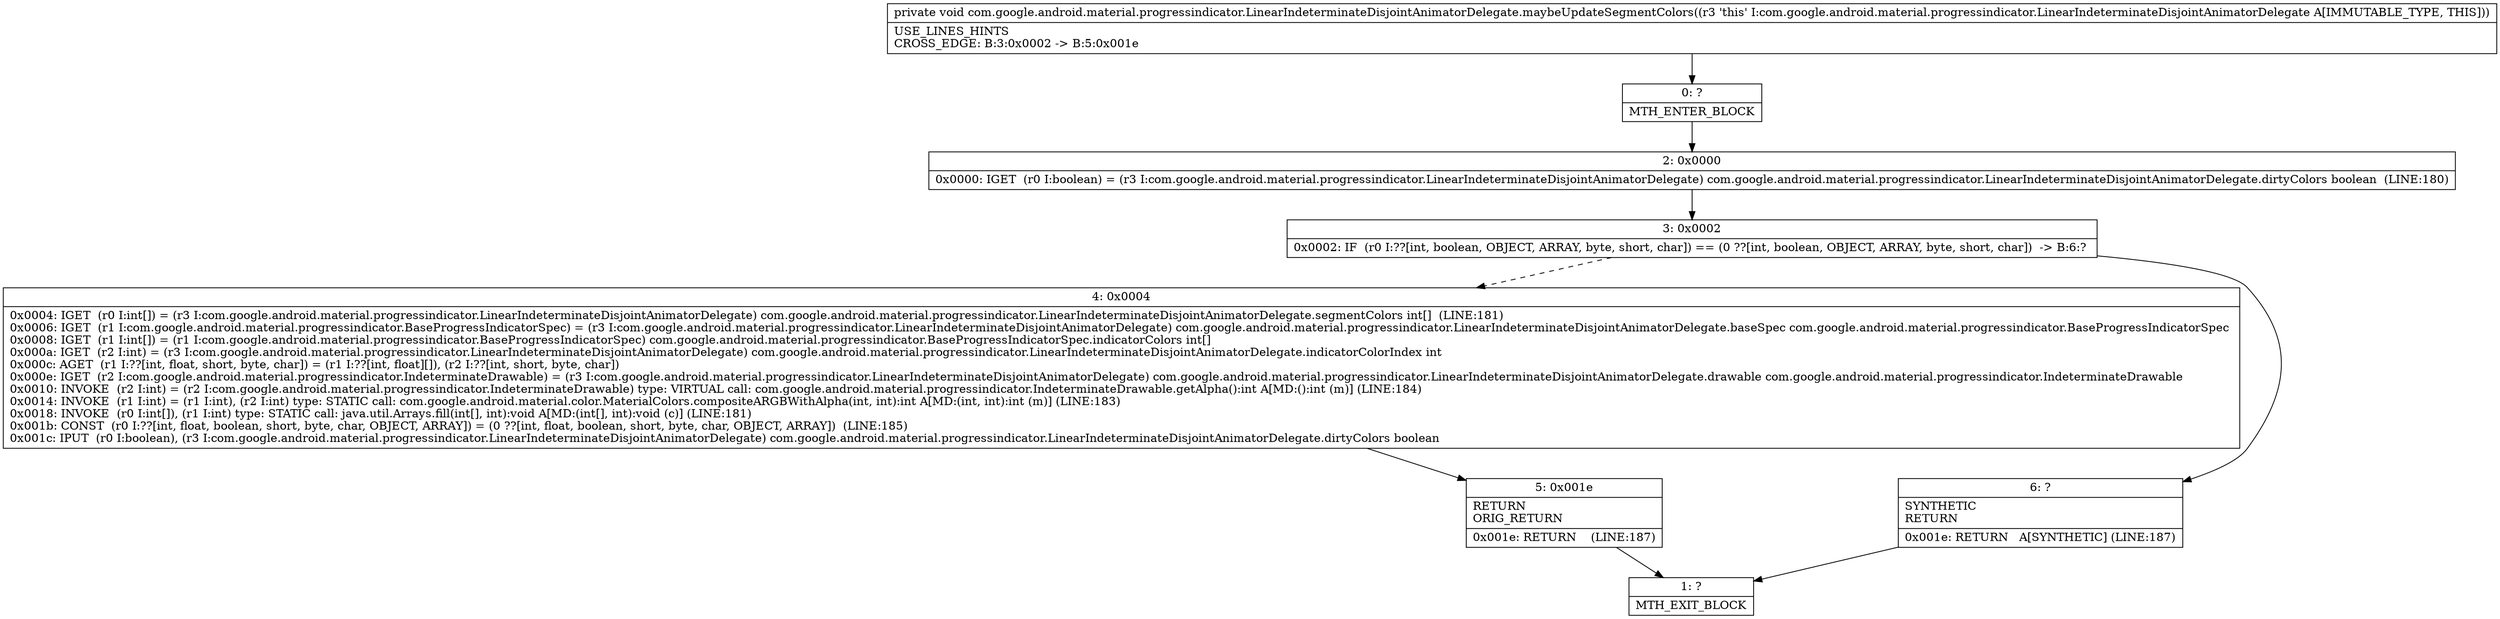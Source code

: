 digraph "CFG forcom.google.android.material.progressindicator.LinearIndeterminateDisjointAnimatorDelegate.maybeUpdateSegmentColors()V" {
Node_0 [shape=record,label="{0\:\ ?|MTH_ENTER_BLOCK\l}"];
Node_2 [shape=record,label="{2\:\ 0x0000|0x0000: IGET  (r0 I:boolean) = (r3 I:com.google.android.material.progressindicator.LinearIndeterminateDisjointAnimatorDelegate) com.google.android.material.progressindicator.LinearIndeterminateDisjointAnimatorDelegate.dirtyColors boolean  (LINE:180)\l}"];
Node_3 [shape=record,label="{3\:\ 0x0002|0x0002: IF  (r0 I:??[int, boolean, OBJECT, ARRAY, byte, short, char]) == (0 ??[int, boolean, OBJECT, ARRAY, byte, short, char])  \-\> B:6:? \l}"];
Node_4 [shape=record,label="{4\:\ 0x0004|0x0004: IGET  (r0 I:int[]) = (r3 I:com.google.android.material.progressindicator.LinearIndeterminateDisjointAnimatorDelegate) com.google.android.material.progressindicator.LinearIndeterminateDisjointAnimatorDelegate.segmentColors int[]  (LINE:181)\l0x0006: IGET  (r1 I:com.google.android.material.progressindicator.BaseProgressIndicatorSpec) = (r3 I:com.google.android.material.progressindicator.LinearIndeterminateDisjointAnimatorDelegate) com.google.android.material.progressindicator.LinearIndeterminateDisjointAnimatorDelegate.baseSpec com.google.android.material.progressindicator.BaseProgressIndicatorSpec \l0x0008: IGET  (r1 I:int[]) = (r1 I:com.google.android.material.progressindicator.BaseProgressIndicatorSpec) com.google.android.material.progressindicator.BaseProgressIndicatorSpec.indicatorColors int[] \l0x000a: IGET  (r2 I:int) = (r3 I:com.google.android.material.progressindicator.LinearIndeterminateDisjointAnimatorDelegate) com.google.android.material.progressindicator.LinearIndeterminateDisjointAnimatorDelegate.indicatorColorIndex int \l0x000c: AGET  (r1 I:??[int, float, short, byte, char]) = (r1 I:??[int, float][]), (r2 I:??[int, short, byte, char]) \l0x000e: IGET  (r2 I:com.google.android.material.progressindicator.IndeterminateDrawable) = (r3 I:com.google.android.material.progressindicator.LinearIndeterminateDisjointAnimatorDelegate) com.google.android.material.progressindicator.LinearIndeterminateDisjointAnimatorDelegate.drawable com.google.android.material.progressindicator.IndeterminateDrawable \l0x0010: INVOKE  (r2 I:int) = (r2 I:com.google.android.material.progressindicator.IndeterminateDrawable) type: VIRTUAL call: com.google.android.material.progressindicator.IndeterminateDrawable.getAlpha():int A[MD:():int (m)] (LINE:184)\l0x0014: INVOKE  (r1 I:int) = (r1 I:int), (r2 I:int) type: STATIC call: com.google.android.material.color.MaterialColors.compositeARGBWithAlpha(int, int):int A[MD:(int, int):int (m)] (LINE:183)\l0x0018: INVOKE  (r0 I:int[]), (r1 I:int) type: STATIC call: java.util.Arrays.fill(int[], int):void A[MD:(int[], int):void (c)] (LINE:181)\l0x001b: CONST  (r0 I:??[int, float, boolean, short, byte, char, OBJECT, ARRAY]) = (0 ??[int, float, boolean, short, byte, char, OBJECT, ARRAY])  (LINE:185)\l0x001c: IPUT  (r0 I:boolean), (r3 I:com.google.android.material.progressindicator.LinearIndeterminateDisjointAnimatorDelegate) com.google.android.material.progressindicator.LinearIndeterminateDisjointAnimatorDelegate.dirtyColors boolean \l}"];
Node_5 [shape=record,label="{5\:\ 0x001e|RETURN\lORIG_RETURN\l|0x001e: RETURN    (LINE:187)\l}"];
Node_1 [shape=record,label="{1\:\ ?|MTH_EXIT_BLOCK\l}"];
Node_6 [shape=record,label="{6\:\ ?|SYNTHETIC\lRETURN\l|0x001e: RETURN   A[SYNTHETIC] (LINE:187)\l}"];
MethodNode[shape=record,label="{private void com.google.android.material.progressindicator.LinearIndeterminateDisjointAnimatorDelegate.maybeUpdateSegmentColors((r3 'this' I:com.google.android.material.progressindicator.LinearIndeterminateDisjointAnimatorDelegate A[IMMUTABLE_TYPE, THIS]))  | USE_LINES_HINTS\lCROSS_EDGE: B:3:0x0002 \-\> B:5:0x001e\l}"];
MethodNode -> Node_0;Node_0 -> Node_2;
Node_2 -> Node_3;
Node_3 -> Node_4[style=dashed];
Node_3 -> Node_6;
Node_4 -> Node_5;
Node_5 -> Node_1;
Node_6 -> Node_1;
}


